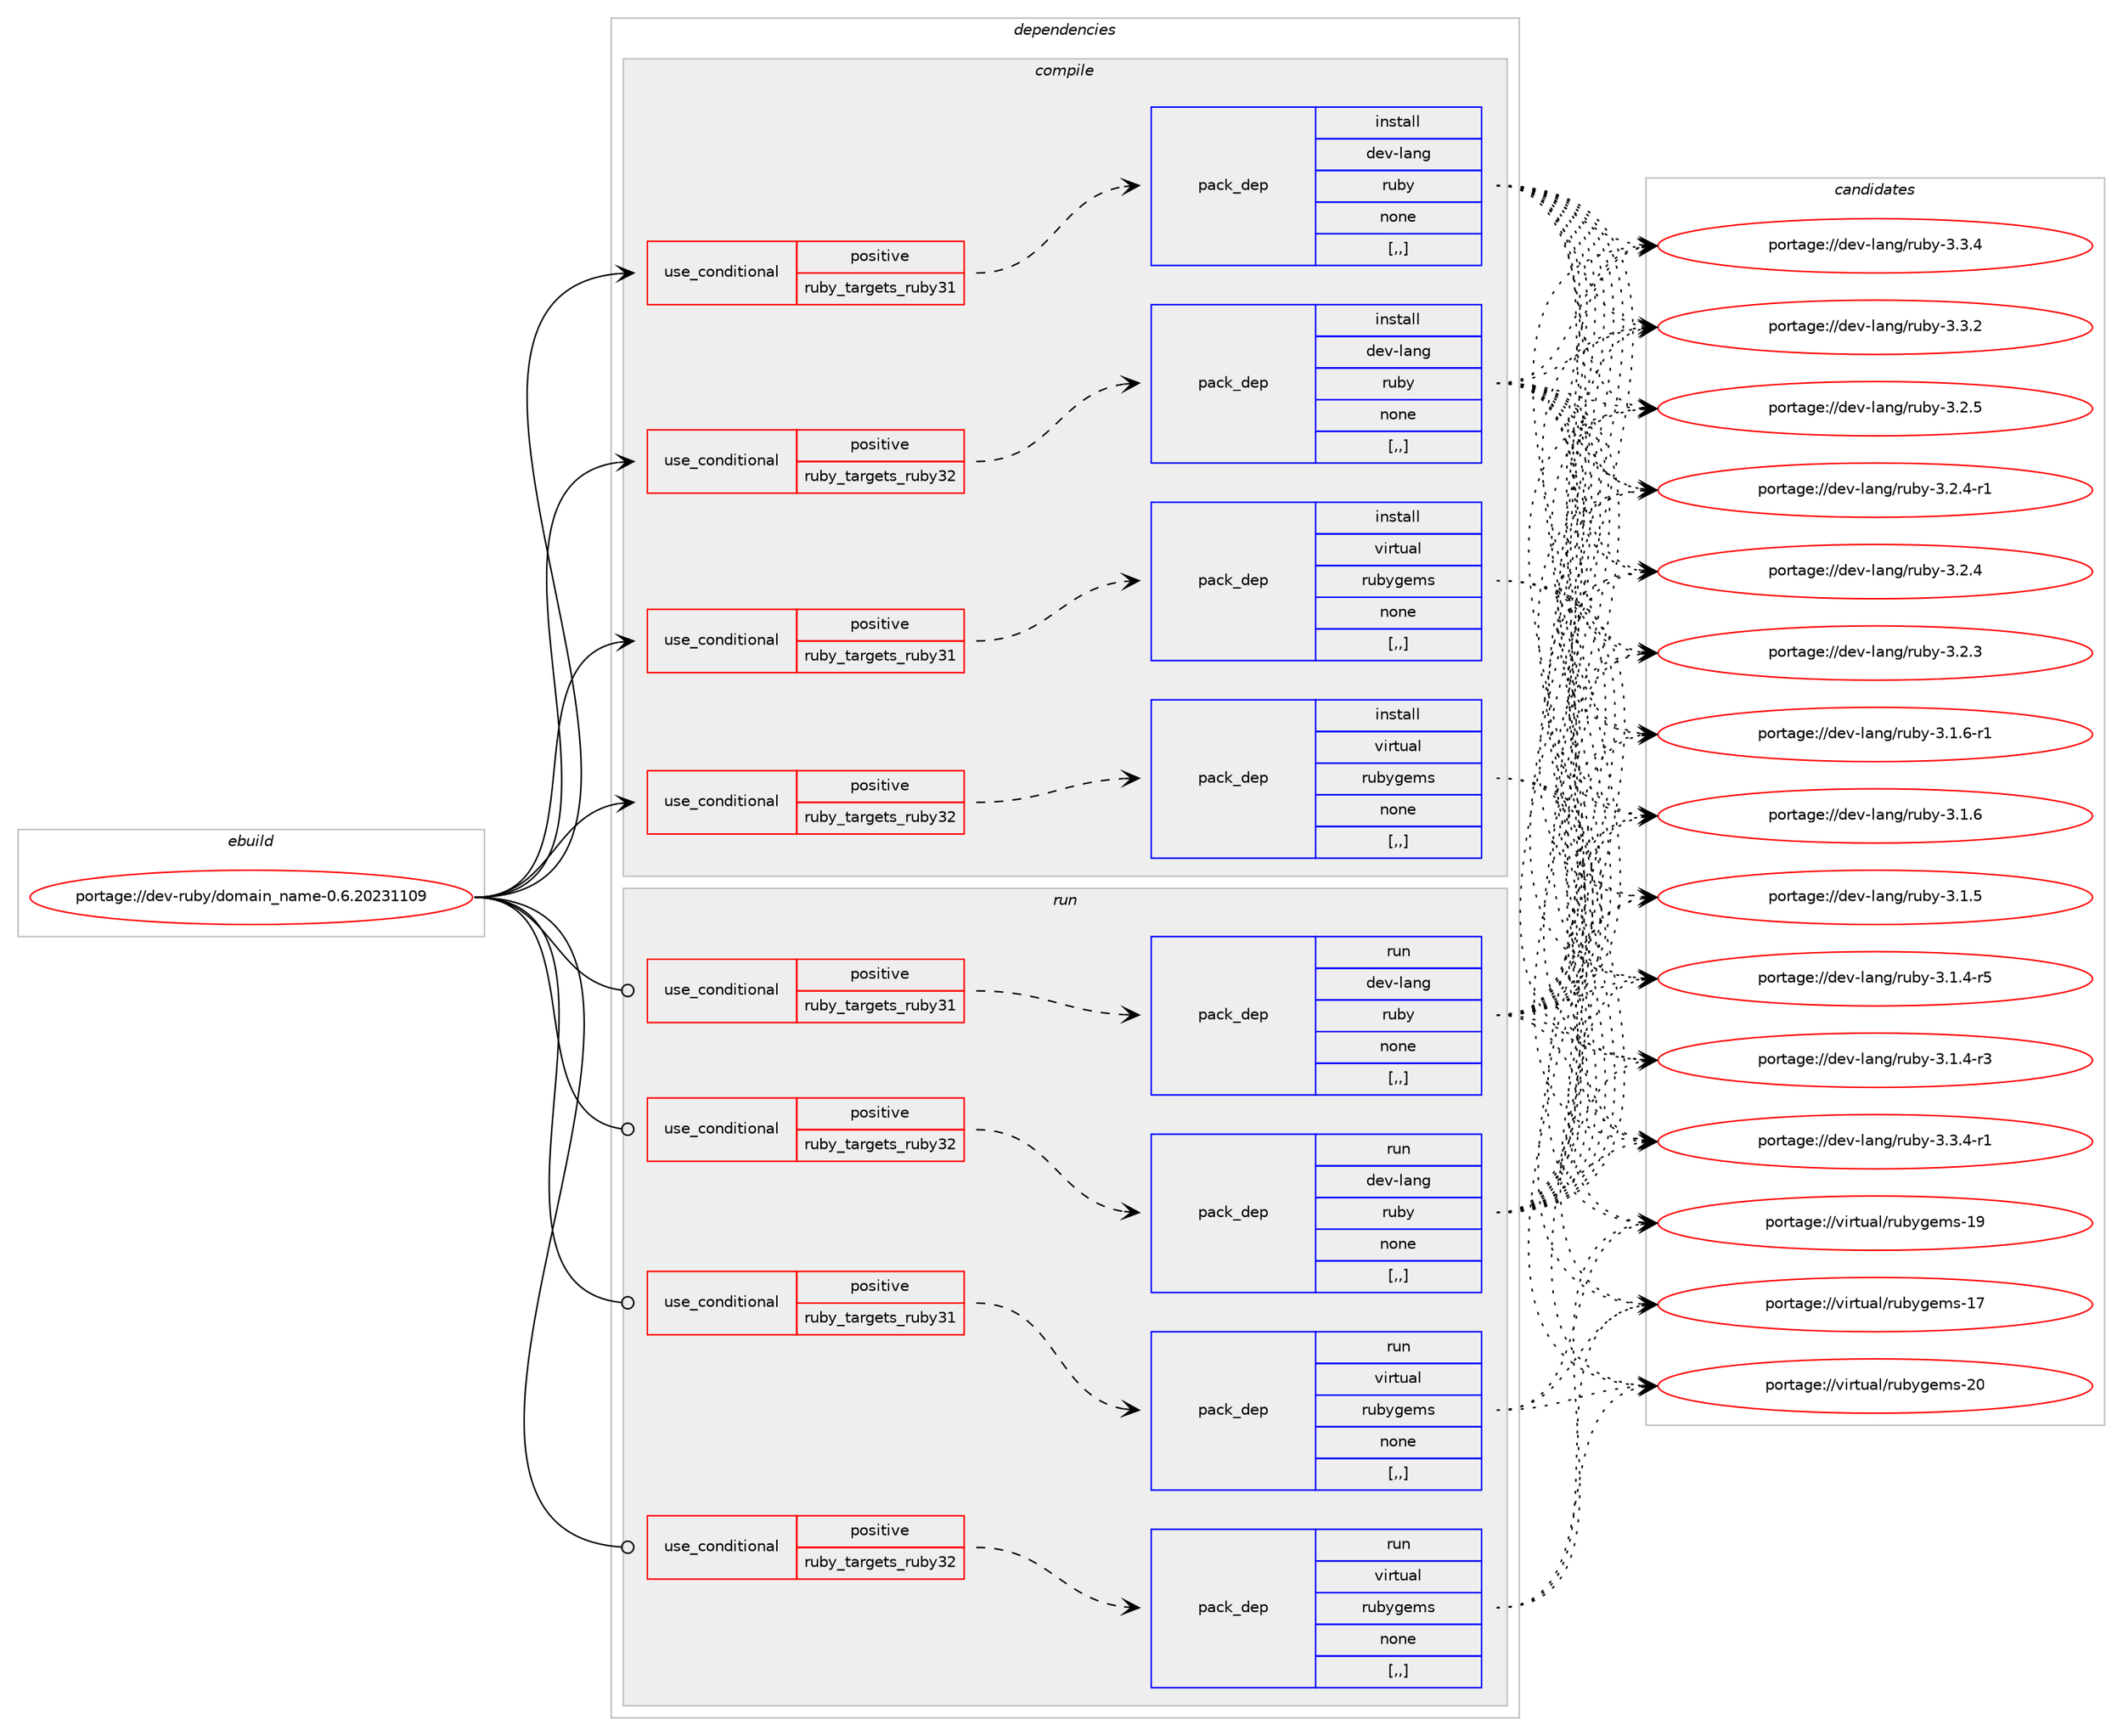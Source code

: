 digraph prolog {

# *************
# Graph options
# *************

newrank=true;
concentrate=true;
compound=true;
graph [rankdir=LR,fontname=Helvetica,fontsize=10,ranksep=1.5];#, ranksep=2.5, nodesep=0.2];
edge  [arrowhead=vee];
node  [fontname=Helvetica,fontsize=10];

# **********
# The ebuild
# **********

subgraph cluster_leftcol {
color=gray;
label=<<i>ebuild</i>>;
id [label="portage://dev-ruby/domain_name-0.6.20231109", color=red, width=4, href="../dev-ruby/domain_name-0.6.20231109.svg"];
}

# ****************
# The dependencies
# ****************

subgraph cluster_midcol {
color=gray;
label=<<i>dependencies</i>>;
subgraph cluster_compile {
fillcolor="#eeeeee";
style=filled;
label=<<i>compile</i>>;
subgraph cond46826 {
dependency181792 [label=<<TABLE BORDER="0" CELLBORDER="1" CELLSPACING="0" CELLPADDING="4"><TR><TD ROWSPAN="3" CELLPADDING="10">use_conditional</TD></TR><TR><TD>positive</TD></TR><TR><TD>ruby_targets_ruby31</TD></TR></TABLE>>, shape=none, color=red];
subgraph pack133668 {
dependency181793 [label=<<TABLE BORDER="0" CELLBORDER="1" CELLSPACING="0" CELLPADDING="4" WIDTH="220"><TR><TD ROWSPAN="6" CELLPADDING="30">pack_dep</TD></TR><TR><TD WIDTH="110">install</TD></TR><TR><TD>dev-lang</TD></TR><TR><TD>ruby</TD></TR><TR><TD>none</TD></TR><TR><TD>[,,]</TD></TR></TABLE>>, shape=none, color=blue];
}
dependency181792:e -> dependency181793:w [weight=20,style="dashed",arrowhead="vee"];
}
id:e -> dependency181792:w [weight=20,style="solid",arrowhead="vee"];
subgraph cond46827 {
dependency181794 [label=<<TABLE BORDER="0" CELLBORDER="1" CELLSPACING="0" CELLPADDING="4"><TR><TD ROWSPAN="3" CELLPADDING="10">use_conditional</TD></TR><TR><TD>positive</TD></TR><TR><TD>ruby_targets_ruby31</TD></TR></TABLE>>, shape=none, color=red];
subgraph pack133669 {
dependency181795 [label=<<TABLE BORDER="0" CELLBORDER="1" CELLSPACING="0" CELLPADDING="4" WIDTH="220"><TR><TD ROWSPAN="6" CELLPADDING="30">pack_dep</TD></TR><TR><TD WIDTH="110">install</TD></TR><TR><TD>virtual</TD></TR><TR><TD>rubygems</TD></TR><TR><TD>none</TD></TR><TR><TD>[,,]</TD></TR></TABLE>>, shape=none, color=blue];
}
dependency181794:e -> dependency181795:w [weight=20,style="dashed",arrowhead="vee"];
}
id:e -> dependency181794:w [weight=20,style="solid",arrowhead="vee"];
subgraph cond46828 {
dependency181796 [label=<<TABLE BORDER="0" CELLBORDER="1" CELLSPACING="0" CELLPADDING="4"><TR><TD ROWSPAN="3" CELLPADDING="10">use_conditional</TD></TR><TR><TD>positive</TD></TR><TR><TD>ruby_targets_ruby32</TD></TR></TABLE>>, shape=none, color=red];
subgraph pack133670 {
dependency181797 [label=<<TABLE BORDER="0" CELLBORDER="1" CELLSPACING="0" CELLPADDING="4" WIDTH="220"><TR><TD ROWSPAN="6" CELLPADDING="30">pack_dep</TD></TR><TR><TD WIDTH="110">install</TD></TR><TR><TD>dev-lang</TD></TR><TR><TD>ruby</TD></TR><TR><TD>none</TD></TR><TR><TD>[,,]</TD></TR></TABLE>>, shape=none, color=blue];
}
dependency181796:e -> dependency181797:w [weight=20,style="dashed",arrowhead="vee"];
}
id:e -> dependency181796:w [weight=20,style="solid",arrowhead="vee"];
subgraph cond46829 {
dependency181798 [label=<<TABLE BORDER="0" CELLBORDER="1" CELLSPACING="0" CELLPADDING="4"><TR><TD ROWSPAN="3" CELLPADDING="10">use_conditional</TD></TR><TR><TD>positive</TD></TR><TR><TD>ruby_targets_ruby32</TD></TR></TABLE>>, shape=none, color=red];
subgraph pack133671 {
dependency181799 [label=<<TABLE BORDER="0" CELLBORDER="1" CELLSPACING="0" CELLPADDING="4" WIDTH="220"><TR><TD ROWSPAN="6" CELLPADDING="30">pack_dep</TD></TR><TR><TD WIDTH="110">install</TD></TR><TR><TD>virtual</TD></TR><TR><TD>rubygems</TD></TR><TR><TD>none</TD></TR><TR><TD>[,,]</TD></TR></TABLE>>, shape=none, color=blue];
}
dependency181798:e -> dependency181799:w [weight=20,style="dashed",arrowhead="vee"];
}
id:e -> dependency181798:w [weight=20,style="solid",arrowhead="vee"];
}
subgraph cluster_compileandrun {
fillcolor="#eeeeee";
style=filled;
label=<<i>compile and run</i>>;
}
subgraph cluster_run {
fillcolor="#eeeeee";
style=filled;
label=<<i>run</i>>;
subgraph cond46830 {
dependency181800 [label=<<TABLE BORDER="0" CELLBORDER="1" CELLSPACING="0" CELLPADDING="4"><TR><TD ROWSPAN="3" CELLPADDING="10">use_conditional</TD></TR><TR><TD>positive</TD></TR><TR><TD>ruby_targets_ruby31</TD></TR></TABLE>>, shape=none, color=red];
subgraph pack133672 {
dependency181801 [label=<<TABLE BORDER="0" CELLBORDER="1" CELLSPACING="0" CELLPADDING="4" WIDTH="220"><TR><TD ROWSPAN="6" CELLPADDING="30">pack_dep</TD></TR><TR><TD WIDTH="110">run</TD></TR><TR><TD>dev-lang</TD></TR><TR><TD>ruby</TD></TR><TR><TD>none</TD></TR><TR><TD>[,,]</TD></TR></TABLE>>, shape=none, color=blue];
}
dependency181800:e -> dependency181801:w [weight=20,style="dashed",arrowhead="vee"];
}
id:e -> dependency181800:w [weight=20,style="solid",arrowhead="odot"];
subgraph cond46831 {
dependency181802 [label=<<TABLE BORDER="0" CELLBORDER="1" CELLSPACING="0" CELLPADDING="4"><TR><TD ROWSPAN="3" CELLPADDING="10">use_conditional</TD></TR><TR><TD>positive</TD></TR><TR><TD>ruby_targets_ruby31</TD></TR></TABLE>>, shape=none, color=red];
subgraph pack133673 {
dependency181803 [label=<<TABLE BORDER="0" CELLBORDER="1" CELLSPACING="0" CELLPADDING="4" WIDTH="220"><TR><TD ROWSPAN="6" CELLPADDING="30">pack_dep</TD></TR><TR><TD WIDTH="110">run</TD></TR><TR><TD>virtual</TD></TR><TR><TD>rubygems</TD></TR><TR><TD>none</TD></TR><TR><TD>[,,]</TD></TR></TABLE>>, shape=none, color=blue];
}
dependency181802:e -> dependency181803:w [weight=20,style="dashed",arrowhead="vee"];
}
id:e -> dependency181802:w [weight=20,style="solid",arrowhead="odot"];
subgraph cond46832 {
dependency181804 [label=<<TABLE BORDER="0" CELLBORDER="1" CELLSPACING="0" CELLPADDING="4"><TR><TD ROWSPAN="3" CELLPADDING="10">use_conditional</TD></TR><TR><TD>positive</TD></TR><TR><TD>ruby_targets_ruby32</TD></TR></TABLE>>, shape=none, color=red];
subgraph pack133674 {
dependency181805 [label=<<TABLE BORDER="0" CELLBORDER="1" CELLSPACING="0" CELLPADDING="4" WIDTH="220"><TR><TD ROWSPAN="6" CELLPADDING="30">pack_dep</TD></TR><TR><TD WIDTH="110">run</TD></TR><TR><TD>dev-lang</TD></TR><TR><TD>ruby</TD></TR><TR><TD>none</TD></TR><TR><TD>[,,]</TD></TR></TABLE>>, shape=none, color=blue];
}
dependency181804:e -> dependency181805:w [weight=20,style="dashed",arrowhead="vee"];
}
id:e -> dependency181804:w [weight=20,style="solid",arrowhead="odot"];
subgraph cond46833 {
dependency181806 [label=<<TABLE BORDER="0" CELLBORDER="1" CELLSPACING="0" CELLPADDING="4"><TR><TD ROWSPAN="3" CELLPADDING="10">use_conditional</TD></TR><TR><TD>positive</TD></TR><TR><TD>ruby_targets_ruby32</TD></TR></TABLE>>, shape=none, color=red];
subgraph pack133675 {
dependency181807 [label=<<TABLE BORDER="0" CELLBORDER="1" CELLSPACING="0" CELLPADDING="4" WIDTH="220"><TR><TD ROWSPAN="6" CELLPADDING="30">pack_dep</TD></TR><TR><TD WIDTH="110">run</TD></TR><TR><TD>virtual</TD></TR><TR><TD>rubygems</TD></TR><TR><TD>none</TD></TR><TR><TD>[,,]</TD></TR></TABLE>>, shape=none, color=blue];
}
dependency181806:e -> dependency181807:w [weight=20,style="dashed",arrowhead="vee"];
}
id:e -> dependency181806:w [weight=20,style="solid",arrowhead="odot"];
}
}

# **************
# The candidates
# **************

subgraph cluster_choices {
rank=same;
color=gray;
label=<<i>candidates</i>>;

subgraph choice133668 {
color=black;
nodesep=1;
choice100101118451089711010347114117981214551465146524511449 [label="portage://dev-lang/ruby-3.3.4-r1", color=red, width=4,href="../dev-lang/ruby-3.3.4-r1.svg"];
choice10010111845108971101034711411798121455146514652 [label="portage://dev-lang/ruby-3.3.4", color=red, width=4,href="../dev-lang/ruby-3.3.4.svg"];
choice10010111845108971101034711411798121455146514650 [label="portage://dev-lang/ruby-3.3.2", color=red, width=4,href="../dev-lang/ruby-3.3.2.svg"];
choice10010111845108971101034711411798121455146504653 [label="portage://dev-lang/ruby-3.2.5", color=red, width=4,href="../dev-lang/ruby-3.2.5.svg"];
choice100101118451089711010347114117981214551465046524511449 [label="portage://dev-lang/ruby-3.2.4-r1", color=red, width=4,href="../dev-lang/ruby-3.2.4-r1.svg"];
choice10010111845108971101034711411798121455146504652 [label="portage://dev-lang/ruby-3.2.4", color=red, width=4,href="../dev-lang/ruby-3.2.4.svg"];
choice10010111845108971101034711411798121455146504651 [label="portage://dev-lang/ruby-3.2.3", color=red, width=4,href="../dev-lang/ruby-3.2.3.svg"];
choice100101118451089711010347114117981214551464946544511449 [label="portage://dev-lang/ruby-3.1.6-r1", color=red, width=4,href="../dev-lang/ruby-3.1.6-r1.svg"];
choice10010111845108971101034711411798121455146494654 [label="portage://dev-lang/ruby-3.1.6", color=red, width=4,href="../dev-lang/ruby-3.1.6.svg"];
choice10010111845108971101034711411798121455146494653 [label="portage://dev-lang/ruby-3.1.5", color=red, width=4,href="../dev-lang/ruby-3.1.5.svg"];
choice100101118451089711010347114117981214551464946524511453 [label="portage://dev-lang/ruby-3.1.4-r5", color=red, width=4,href="../dev-lang/ruby-3.1.4-r5.svg"];
choice100101118451089711010347114117981214551464946524511451 [label="portage://dev-lang/ruby-3.1.4-r3", color=red, width=4,href="../dev-lang/ruby-3.1.4-r3.svg"];
dependency181793:e -> choice100101118451089711010347114117981214551465146524511449:w [style=dotted,weight="100"];
dependency181793:e -> choice10010111845108971101034711411798121455146514652:w [style=dotted,weight="100"];
dependency181793:e -> choice10010111845108971101034711411798121455146514650:w [style=dotted,weight="100"];
dependency181793:e -> choice10010111845108971101034711411798121455146504653:w [style=dotted,weight="100"];
dependency181793:e -> choice100101118451089711010347114117981214551465046524511449:w [style=dotted,weight="100"];
dependency181793:e -> choice10010111845108971101034711411798121455146504652:w [style=dotted,weight="100"];
dependency181793:e -> choice10010111845108971101034711411798121455146504651:w [style=dotted,weight="100"];
dependency181793:e -> choice100101118451089711010347114117981214551464946544511449:w [style=dotted,weight="100"];
dependency181793:e -> choice10010111845108971101034711411798121455146494654:w [style=dotted,weight="100"];
dependency181793:e -> choice10010111845108971101034711411798121455146494653:w [style=dotted,weight="100"];
dependency181793:e -> choice100101118451089711010347114117981214551464946524511453:w [style=dotted,weight="100"];
dependency181793:e -> choice100101118451089711010347114117981214551464946524511451:w [style=dotted,weight="100"];
}
subgraph choice133669 {
color=black;
nodesep=1;
choice118105114116117971084711411798121103101109115455048 [label="portage://virtual/rubygems-20", color=red, width=4,href="../virtual/rubygems-20.svg"];
choice118105114116117971084711411798121103101109115454957 [label="portage://virtual/rubygems-19", color=red, width=4,href="../virtual/rubygems-19.svg"];
choice118105114116117971084711411798121103101109115454955 [label="portage://virtual/rubygems-17", color=red, width=4,href="../virtual/rubygems-17.svg"];
dependency181795:e -> choice118105114116117971084711411798121103101109115455048:w [style=dotted,weight="100"];
dependency181795:e -> choice118105114116117971084711411798121103101109115454957:w [style=dotted,weight="100"];
dependency181795:e -> choice118105114116117971084711411798121103101109115454955:w [style=dotted,weight="100"];
}
subgraph choice133670 {
color=black;
nodesep=1;
choice100101118451089711010347114117981214551465146524511449 [label="portage://dev-lang/ruby-3.3.4-r1", color=red, width=4,href="../dev-lang/ruby-3.3.4-r1.svg"];
choice10010111845108971101034711411798121455146514652 [label="portage://dev-lang/ruby-3.3.4", color=red, width=4,href="../dev-lang/ruby-3.3.4.svg"];
choice10010111845108971101034711411798121455146514650 [label="portage://dev-lang/ruby-3.3.2", color=red, width=4,href="../dev-lang/ruby-3.3.2.svg"];
choice10010111845108971101034711411798121455146504653 [label="portage://dev-lang/ruby-3.2.5", color=red, width=4,href="../dev-lang/ruby-3.2.5.svg"];
choice100101118451089711010347114117981214551465046524511449 [label="portage://dev-lang/ruby-3.2.4-r1", color=red, width=4,href="../dev-lang/ruby-3.2.4-r1.svg"];
choice10010111845108971101034711411798121455146504652 [label="portage://dev-lang/ruby-3.2.4", color=red, width=4,href="../dev-lang/ruby-3.2.4.svg"];
choice10010111845108971101034711411798121455146504651 [label="portage://dev-lang/ruby-3.2.3", color=red, width=4,href="../dev-lang/ruby-3.2.3.svg"];
choice100101118451089711010347114117981214551464946544511449 [label="portage://dev-lang/ruby-3.1.6-r1", color=red, width=4,href="../dev-lang/ruby-3.1.6-r1.svg"];
choice10010111845108971101034711411798121455146494654 [label="portage://dev-lang/ruby-3.1.6", color=red, width=4,href="../dev-lang/ruby-3.1.6.svg"];
choice10010111845108971101034711411798121455146494653 [label="portage://dev-lang/ruby-3.1.5", color=red, width=4,href="../dev-lang/ruby-3.1.5.svg"];
choice100101118451089711010347114117981214551464946524511453 [label="portage://dev-lang/ruby-3.1.4-r5", color=red, width=4,href="../dev-lang/ruby-3.1.4-r5.svg"];
choice100101118451089711010347114117981214551464946524511451 [label="portage://dev-lang/ruby-3.1.4-r3", color=red, width=4,href="../dev-lang/ruby-3.1.4-r3.svg"];
dependency181797:e -> choice100101118451089711010347114117981214551465146524511449:w [style=dotted,weight="100"];
dependency181797:e -> choice10010111845108971101034711411798121455146514652:w [style=dotted,weight="100"];
dependency181797:e -> choice10010111845108971101034711411798121455146514650:w [style=dotted,weight="100"];
dependency181797:e -> choice10010111845108971101034711411798121455146504653:w [style=dotted,weight="100"];
dependency181797:e -> choice100101118451089711010347114117981214551465046524511449:w [style=dotted,weight="100"];
dependency181797:e -> choice10010111845108971101034711411798121455146504652:w [style=dotted,weight="100"];
dependency181797:e -> choice10010111845108971101034711411798121455146504651:w [style=dotted,weight="100"];
dependency181797:e -> choice100101118451089711010347114117981214551464946544511449:w [style=dotted,weight="100"];
dependency181797:e -> choice10010111845108971101034711411798121455146494654:w [style=dotted,weight="100"];
dependency181797:e -> choice10010111845108971101034711411798121455146494653:w [style=dotted,weight="100"];
dependency181797:e -> choice100101118451089711010347114117981214551464946524511453:w [style=dotted,weight="100"];
dependency181797:e -> choice100101118451089711010347114117981214551464946524511451:w [style=dotted,weight="100"];
}
subgraph choice133671 {
color=black;
nodesep=1;
choice118105114116117971084711411798121103101109115455048 [label="portage://virtual/rubygems-20", color=red, width=4,href="../virtual/rubygems-20.svg"];
choice118105114116117971084711411798121103101109115454957 [label="portage://virtual/rubygems-19", color=red, width=4,href="../virtual/rubygems-19.svg"];
choice118105114116117971084711411798121103101109115454955 [label="portage://virtual/rubygems-17", color=red, width=4,href="../virtual/rubygems-17.svg"];
dependency181799:e -> choice118105114116117971084711411798121103101109115455048:w [style=dotted,weight="100"];
dependency181799:e -> choice118105114116117971084711411798121103101109115454957:w [style=dotted,weight="100"];
dependency181799:e -> choice118105114116117971084711411798121103101109115454955:w [style=dotted,weight="100"];
}
subgraph choice133672 {
color=black;
nodesep=1;
choice100101118451089711010347114117981214551465146524511449 [label="portage://dev-lang/ruby-3.3.4-r1", color=red, width=4,href="../dev-lang/ruby-3.3.4-r1.svg"];
choice10010111845108971101034711411798121455146514652 [label="portage://dev-lang/ruby-3.3.4", color=red, width=4,href="../dev-lang/ruby-3.3.4.svg"];
choice10010111845108971101034711411798121455146514650 [label="portage://dev-lang/ruby-3.3.2", color=red, width=4,href="../dev-lang/ruby-3.3.2.svg"];
choice10010111845108971101034711411798121455146504653 [label="portage://dev-lang/ruby-3.2.5", color=red, width=4,href="../dev-lang/ruby-3.2.5.svg"];
choice100101118451089711010347114117981214551465046524511449 [label="portage://dev-lang/ruby-3.2.4-r1", color=red, width=4,href="../dev-lang/ruby-3.2.4-r1.svg"];
choice10010111845108971101034711411798121455146504652 [label="portage://dev-lang/ruby-3.2.4", color=red, width=4,href="../dev-lang/ruby-3.2.4.svg"];
choice10010111845108971101034711411798121455146504651 [label="portage://dev-lang/ruby-3.2.3", color=red, width=4,href="../dev-lang/ruby-3.2.3.svg"];
choice100101118451089711010347114117981214551464946544511449 [label="portage://dev-lang/ruby-3.1.6-r1", color=red, width=4,href="../dev-lang/ruby-3.1.6-r1.svg"];
choice10010111845108971101034711411798121455146494654 [label="portage://dev-lang/ruby-3.1.6", color=red, width=4,href="../dev-lang/ruby-3.1.6.svg"];
choice10010111845108971101034711411798121455146494653 [label="portage://dev-lang/ruby-3.1.5", color=red, width=4,href="../dev-lang/ruby-3.1.5.svg"];
choice100101118451089711010347114117981214551464946524511453 [label="portage://dev-lang/ruby-3.1.4-r5", color=red, width=4,href="../dev-lang/ruby-3.1.4-r5.svg"];
choice100101118451089711010347114117981214551464946524511451 [label="portage://dev-lang/ruby-3.1.4-r3", color=red, width=4,href="../dev-lang/ruby-3.1.4-r3.svg"];
dependency181801:e -> choice100101118451089711010347114117981214551465146524511449:w [style=dotted,weight="100"];
dependency181801:e -> choice10010111845108971101034711411798121455146514652:w [style=dotted,weight="100"];
dependency181801:e -> choice10010111845108971101034711411798121455146514650:w [style=dotted,weight="100"];
dependency181801:e -> choice10010111845108971101034711411798121455146504653:w [style=dotted,weight="100"];
dependency181801:e -> choice100101118451089711010347114117981214551465046524511449:w [style=dotted,weight="100"];
dependency181801:e -> choice10010111845108971101034711411798121455146504652:w [style=dotted,weight="100"];
dependency181801:e -> choice10010111845108971101034711411798121455146504651:w [style=dotted,weight="100"];
dependency181801:e -> choice100101118451089711010347114117981214551464946544511449:w [style=dotted,weight="100"];
dependency181801:e -> choice10010111845108971101034711411798121455146494654:w [style=dotted,weight="100"];
dependency181801:e -> choice10010111845108971101034711411798121455146494653:w [style=dotted,weight="100"];
dependency181801:e -> choice100101118451089711010347114117981214551464946524511453:w [style=dotted,weight="100"];
dependency181801:e -> choice100101118451089711010347114117981214551464946524511451:w [style=dotted,weight="100"];
}
subgraph choice133673 {
color=black;
nodesep=1;
choice118105114116117971084711411798121103101109115455048 [label="portage://virtual/rubygems-20", color=red, width=4,href="../virtual/rubygems-20.svg"];
choice118105114116117971084711411798121103101109115454957 [label="portage://virtual/rubygems-19", color=red, width=4,href="../virtual/rubygems-19.svg"];
choice118105114116117971084711411798121103101109115454955 [label="portage://virtual/rubygems-17", color=red, width=4,href="../virtual/rubygems-17.svg"];
dependency181803:e -> choice118105114116117971084711411798121103101109115455048:w [style=dotted,weight="100"];
dependency181803:e -> choice118105114116117971084711411798121103101109115454957:w [style=dotted,weight="100"];
dependency181803:e -> choice118105114116117971084711411798121103101109115454955:w [style=dotted,weight="100"];
}
subgraph choice133674 {
color=black;
nodesep=1;
choice100101118451089711010347114117981214551465146524511449 [label="portage://dev-lang/ruby-3.3.4-r1", color=red, width=4,href="../dev-lang/ruby-3.3.4-r1.svg"];
choice10010111845108971101034711411798121455146514652 [label="portage://dev-lang/ruby-3.3.4", color=red, width=4,href="../dev-lang/ruby-3.3.4.svg"];
choice10010111845108971101034711411798121455146514650 [label="portage://dev-lang/ruby-3.3.2", color=red, width=4,href="../dev-lang/ruby-3.3.2.svg"];
choice10010111845108971101034711411798121455146504653 [label="portage://dev-lang/ruby-3.2.5", color=red, width=4,href="../dev-lang/ruby-3.2.5.svg"];
choice100101118451089711010347114117981214551465046524511449 [label="portage://dev-lang/ruby-3.2.4-r1", color=red, width=4,href="../dev-lang/ruby-3.2.4-r1.svg"];
choice10010111845108971101034711411798121455146504652 [label="portage://dev-lang/ruby-3.2.4", color=red, width=4,href="../dev-lang/ruby-3.2.4.svg"];
choice10010111845108971101034711411798121455146504651 [label="portage://dev-lang/ruby-3.2.3", color=red, width=4,href="../dev-lang/ruby-3.2.3.svg"];
choice100101118451089711010347114117981214551464946544511449 [label="portage://dev-lang/ruby-3.1.6-r1", color=red, width=4,href="../dev-lang/ruby-3.1.6-r1.svg"];
choice10010111845108971101034711411798121455146494654 [label="portage://dev-lang/ruby-3.1.6", color=red, width=4,href="../dev-lang/ruby-3.1.6.svg"];
choice10010111845108971101034711411798121455146494653 [label="portage://dev-lang/ruby-3.1.5", color=red, width=4,href="../dev-lang/ruby-3.1.5.svg"];
choice100101118451089711010347114117981214551464946524511453 [label="portage://dev-lang/ruby-3.1.4-r5", color=red, width=4,href="../dev-lang/ruby-3.1.4-r5.svg"];
choice100101118451089711010347114117981214551464946524511451 [label="portage://dev-lang/ruby-3.1.4-r3", color=red, width=4,href="../dev-lang/ruby-3.1.4-r3.svg"];
dependency181805:e -> choice100101118451089711010347114117981214551465146524511449:w [style=dotted,weight="100"];
dependency181805:e -> choice10010111845108971101034711411798121455146514652:w [style=dotted,weight="100"];
dependency181805:e -> choice10010111845108971101034711411798121455146514650:w [style=dotted,weight="100"];
dependency181805:e -> choice10010111845108971101034711411798121455146504653:w [style=dotted,weight="100"];
dependency181805:e -> choice100101118451089711010347114117981214551465046524511449:w [style=dotted,weight="100"];
dependency181805:e -> choice10010111845108971101034711411798121455146504652:w [style=dotted,weight="100"];
dependency181805:e -> choice10010111845108971101034711411798121455146504651:w [style=dotted,weight="100"];
dependency181805:e -> choice100101118451089711010347114117981214551464946544511449:w [style=dotted,weight="100"];
dependency181805:e -> choice10010111845108971101034711411798121455146494654:w [style=dotted,weight="100"];
dependency181805:e -> choice10010111845108971101034711411798121455146494653:w [style=dotted,weight="100"];
dependency181805:e -> choice100101118451089711010347114117981214551464946524511453:w [style=dotted,weight="100"];
dependency181805:e -> choice100101118451089711010347114117981214551464946524511451:w [style=dotted,weight="100"];
}
subgraph choice133675 {
color=black;
nodesep=1;
choice118105114116117971084711411798121103101109115455048 [label="portage://virtual/rubygems-20", color=red, width=4,href="../virtual/rubygems-20.svg"];
choice118105114116117971084711411798121103101109115454957 [label="portage://virtual/rubygems-19", color=red, width=4,href="../virtual/rubygems-19.svg"];
choice118105114116117971084711411798121103101109115454955 [label="portage://virtual/rubygems-17", color=red, width=4,href="../virtual/rubygems-17.svg"];
dependency181807:e -> choice118105114116117971084711411798121103101109115455048:w [style=dotted,weight="100"];
dependency181807:e -> choice118105114116117971084711411798121103101109115454957:w [style=dotted,weight="100"];
dependency181807:e -> choice118105114116117971084711411798121103101109115454955:w [style=dotted,weight="100"];
}
}

}
